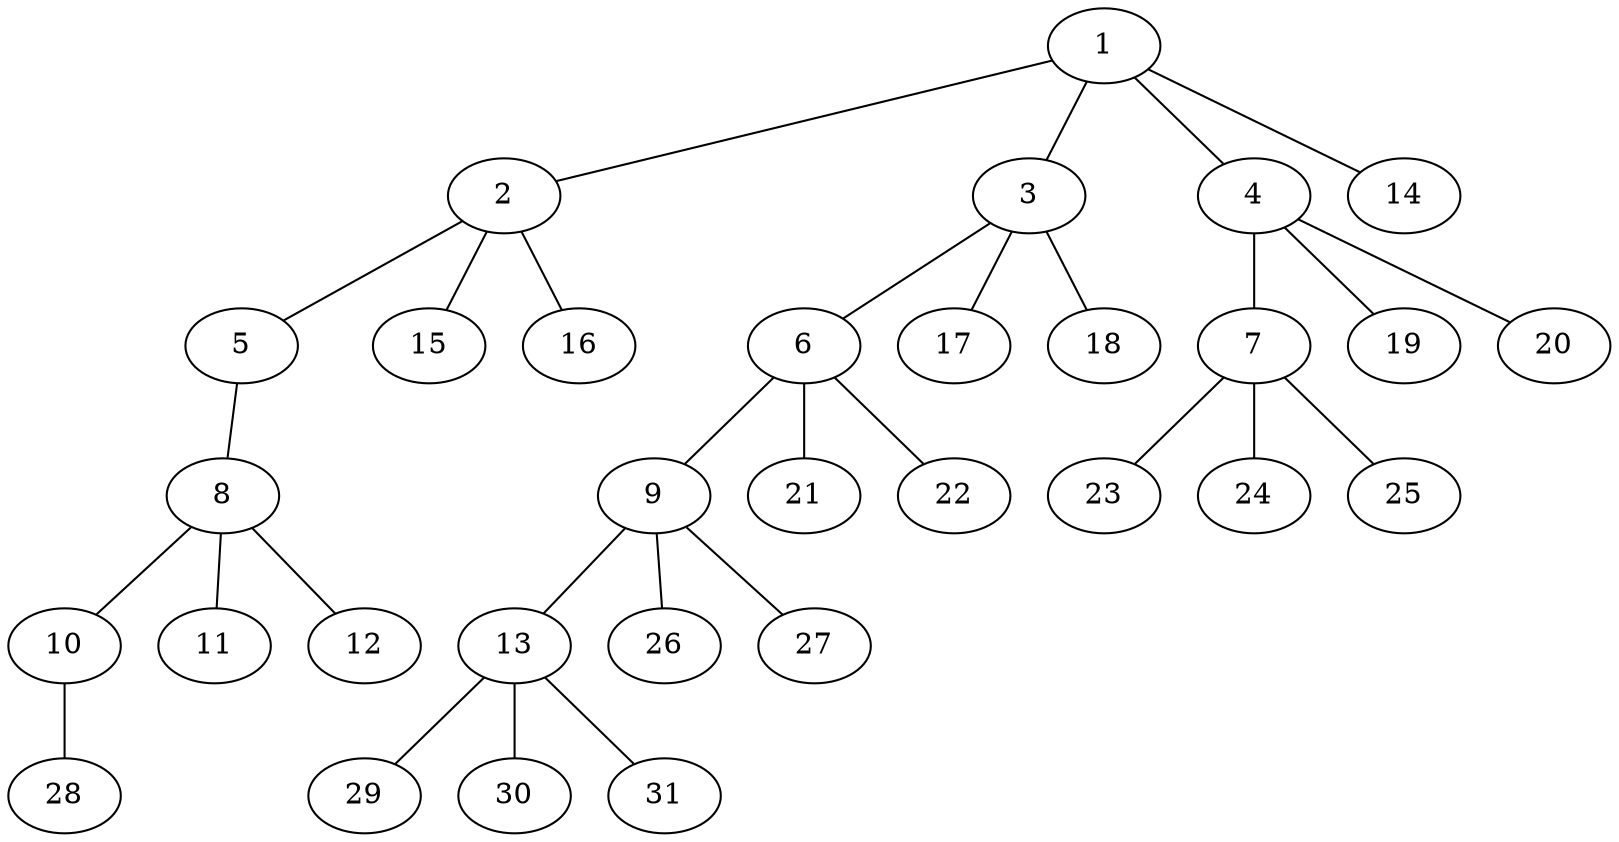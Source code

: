 graph molecule_3985 {
	1	 [chem=C];
	2	 [chem=C];
	1 -- 2	 [valence=1];
	3	 [chem=C];
	1 -- 3	 [valence=1];
	4	 [chem=C];
	1 -- 4	 [valence=1];
	14	 [chem=H];
	1 -- 14	 [valence=1];
	5	 [chem=O];
	2 -- 5	 [valence=1];
	15	 [chem=H];
	2 -- 15	 [valence=1];
	16	 [chem=H];
	2 -- 16	 [valence=1];
	6	 [chem=C];
	3 -- 6	 [valence=1];
	17	 [chem=H];
	3 -- 17	 [valence=1];
	18	 [chem=H];
	3 -- 18	 [valence=1];
	7	 [chem=C];
	4 -- 7	 [valence=1];
	19	 [chem=H];
	4 -- 19	 [valence=1];
	20	 [chem=H];
	4 -- 20	 [valence=1];
	8	 [chem=S];
	5 -- 8	 [valence=1];
	9	 [chem=C];
	6 -- 9	 [valence=1];
	21	 [chem=H];
	6 -- 21	 [valence=1];
	22	 [chem=H];
	6 -- 22	 [valence=1];
	23	 [chem=H];
	7 -- 23	 [valence=1];
	24	 [chem=H];
	7 -- 24	 [valence=1];
	25	 [chem=H];
	7 -- 25	 [valence=1];
	10	 [chem=O];
	8 -- 10	 [valence=1];
	11	 [chem=O];
	8 -- 11	 [valence=2];
	12	 [chem=O];
	8 -- 12	 [valence=2];
	13	 [chem=C];
	9 -- 13	 [valence=1];
	26	 [chem=H];
	9 -- 26	 [valence=1];
	27	 [chem=H];
	9 -- 27	 [valence=1];
	28	 [chem=H];
	10 -- 28	 [valence=1];
	29	 [chem=H];
	13 -- 29	 [valence=1];
	30	 [chem=H];
	13 -- 30	 [valence=1];
	31	 [chem=H];
	13 -- 31	 [valence=1];
}
